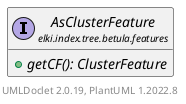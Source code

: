@startuml
    remove .*\.(Instance|Par|Parameterizer|Factory)$
    set namespaceSeparator none
    hide empty fields
    hide empty methods

    interface "<size:14>AsClusterFeature\n<size:10>elki.index.tree.betula.features" as elki.index.tree.betula.features.AsClusterFeature [[AsClusterFeature.html]] {
        {abstract} +getCF(): ClusterFeature
    }

    center footer UMLDoclet 2.0.19, PlantUML 1.2022.8
@enduml
